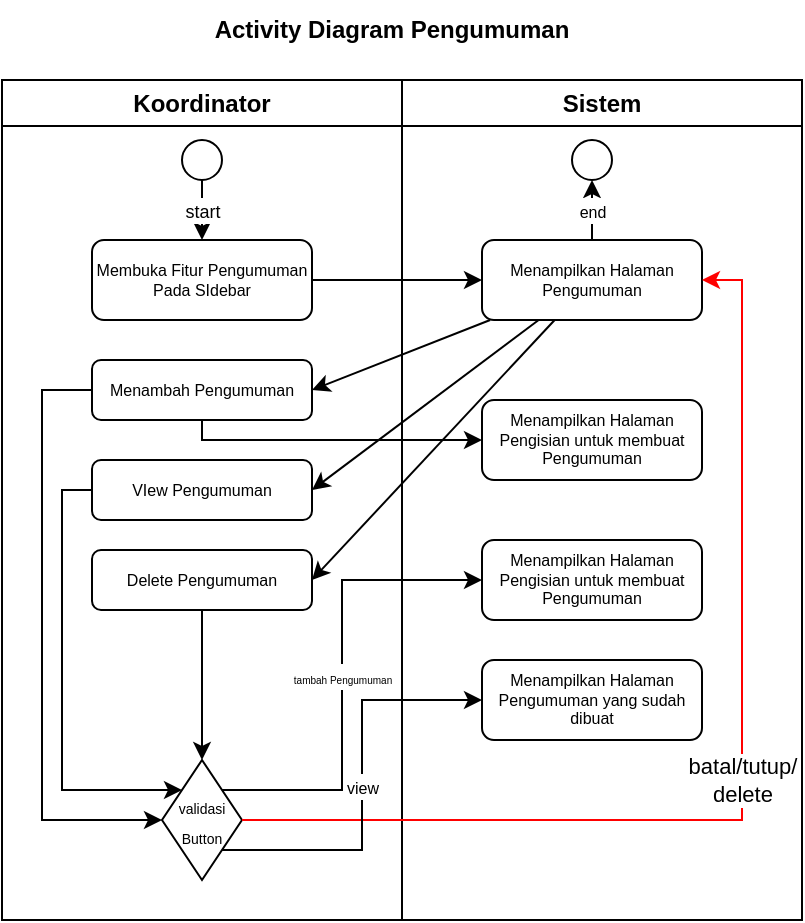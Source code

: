 <mxfile version="25.0.1">
  <diagram name="Page-1" id="AocBkTN12otJsFkqUFkJ">
    <mxGraphModel dx="1050" dy="603" grid="1" gridSize="10" guides="1" tooltips="1" connect="1" arrows="1" fold="1" page="1" pageScale="1" pageWidth="850" pageHeight="1100" math="0" shadow="0">
      <root>
        <mxCell id="0" />
        <mxCell id="1" parent="0" />
        <mxCell id="nsD0eRf-S2M7n1J2RKCJ-12" value="Koordinator" style="swimlane;whiteSpace=wrap;html=1;" parent="1" vertex="1">
          <mxGeometry x="210" y="140" width="200" height="420" as="geometry" />
        </mxCell>
        <mxCell id="nsD0eRf-S2M7n1J2RKCJ-19" value="&lt;font style=&quot;font-size: 9px;&quot;&gt;start&lt;/font&gt;" style="rounded=0;orthogonalLoop=1;jettySize=auto;html=1;" parent="nsD0eRf-S2M7n1J2RKCJ-12" source="nsD0eRf-S2M7n1J2RKCJ-16" target="nsD0eRf-S2M7n1J2RKCJ-18" edge="1">
          <mxGeometry relative="1" as="geometry" />
        </mxCell>
        <mxCell id="nsD0eRf-S2M7n1J2RKCJ-16" value="" style="ellipse;whiteSpace=wrap;html=1;aspect=fixed;" parent="nsD0eRf-S2M7n1J2RKCJ-12" vertex="1">
          <mxGeometry x="90" y="30" width="20" height="20" as="geometry" />
        </mxCell>
        <mxCell id="nsD0eRf-S2M7n1J2RKCJ-18" value="Membuka Fitur Pengumuman Pada SIdebar" style="rounded=1;whiteSpace=wrap;html=1;fontSize=8;" parent="nsD0eRf-S2M7n1J2RKCJ-12" vertex="1">
          <mxGeometry x="45" y="80" width="110" height="40" as="geometry" />
        </mxCell>
        <mxCell id="nsD0eRf-S2M7n1J2RKCJ-40" style="edgeStyle=orthogonalEdgeStyle;rounded=0;orthogonalLoop=1;jettySize=auto;html=1;entryX=0;entryY=0.5;entryDx=0;entryDy=0;" parent="nsD0eRf-S2M7n1J2RKCJ-12" source="nsD0eRf-S2M7n1J2RKCJ-22" target="nsD0eRf-S2M7n1J2RKCJ-30" edge="1">
          <mxGeometry relative="1" as="geometry">
            <Array as="points">
              <mxPoint x="20" y="155" />
              <mxPoint x="20" y="370" />
            </Array>
          </mxGeometry>
        </mxCell>
        <mxCell id="nsD0eRf-S2M7n1J2RKCJ-22" value="Menambah Pengumuman" style="rounded=1;whiteSpace=wrap;html=1;fontSize=8;" parent="nsD0eRf-S2M7n1J2RKCJ-12" vertex="1">
          <mxGeometry x="45" y="140" width="110" height="30" as="geometry" />
        </mxCell>
        <mxCell id="nsD0eRf-S2M7n1J2RKCJ-39" style="edgeStyle=orthogonalEdgeStyle;rounded=0;orthogonalLoop=1;jettySize=auto;html=1;entryX=0;entryY=0;entryDx=0;entryDy=0;elbow=vertical;" parent="nsD0eRf-S2M7n1J2RKCJ-12" source="nsD0eRf-S2M7n1J2RKCJ-28" target="nsD0eRf-S2M7n1J2RKCJ-30" edge="1">
          <mxGeometry relative="1" as="geometry">
            <Array as="points">
              <mxPoint x="30" y="205" />
              <mxPoint x="30" y="355" />
            </Array>
          </mxGeometry>
        </mxCell>
        <mxCell id="nsD0eRf-S2M7n1J2RKCJ-28" value="VIew Pengumuman" style="rounded=1;whiteSpace=wrap;html=1;fontSize=8;" parent="nsD0eRf-S2M7n1J2RKCJ-12" vertex="1">
          <mxGeometry x="45" y="190" width="110" height="30" as="geometry" />
        </mxCell>
        <mxCell id="nsD0eRf-S2M7n1J2RKCJ-38" style="rounded=0;orthogonalLoop=1;jettySize=auto;html=1;" parent="nsD0eRf-S2M7n1J2RKCJ-12" source="nsD0eRf-S2M7n1J2RKCJ-33" target="nsD0eRf-S2M7n1J2RKCJ-30" edge="1">
          <mxGeometry relative="1" as="geometry" />
        </mxCell>
        <mxCell id="nsD0eRf-S2M7n1J2RKCJ-33" value="Delete Pengumuman" style="rounded=1;whiteSpace=wrap;html=1;fontSize=8;" parent="nsD0eRf-S2M7n1J2RKCJ-12" vertex="1">
          <mxGeometry x="45" y="235" width="110" height="30" as="geometry" />
        </mxCell>
        <mxCell id="nsD0eRf-S2M7n1J2RKCJ-30" value="&lt;font style=&quot;font-size: 7px;&quot;&gt;validasi Button&lt;/font&gt;" style="rhombus;whiteSpace=wrap;html=1;" parent="nsD0eRf-S2M7n1J2RKCJ-12" vertex="1">
          <mxGeometry x="80" y="340" width="40" height="60" as="geometry" />
        </mxCell>
        <mxCell id="nsD0eRf-S2M7n1J2RKCJ-14" value="Sistem" style="swimlane;whiteSpace=wrap;html=1;" parent="1" vertex="1">
          <mxGeometry x="410" y="140" width="200" height="420" as="geometry" />
        </mxCell>
        <mxCell id="nsD0eRf-S2M7n1J2RKCJ-47" value="&lt;font style=&quot;font-size: 8px;&quot;&gt;end&lt;/font&gt;" style="edgeStyle=orthogonalEdgeStyle;rounded=0;orthogonalLoop=1;jettySize=auto;html=1;entryX=0.5;entryY=1;entryDx=0;entryDy=0;" parent="nsD0eRf-S2M7n1J2RKCJ-14" source="nsD0eRf-S2M7n1J2RKCJ-20" target="nsD0eRf-S2M7n1J2RKCJ-46" edge="1">
          <mxGeometry relative="1" as="geometry" />
        </mxCell>
        <mxCell id="nsD0eRf-S2M7n1J2RKCJ-20" value="Menampilkan Halaman Pengumuman" style="rounded=1;whiteSpace=wrap;html=1;fontSize=8;" parent="nsD0eRf-S2M7n1J2RKCJ-14" vertex="1">
          <mxGeometry x="40" y="80" width="110" height="40" as="geometry" />
        </mxCell>
        <mxCell id="nsD0eRf-S2M7n1J2RKCJ-26" value="Menampilkan Halaman Pengisian untuk membuat Pengumuman" style="rounded=1;whiteSpace=wrap;html=1;fontSize=8;" parent="nsD0eRf-S2M7n1J2RKCJ-14" vertex="1">
          <mxGeometry x="40" y="160" width="110" height="40" as="geometry" />
        </mxCell>
        <mxCell id="nsD0eRf-S2M7n1J2RKCJ-29" value="Menampilkan Halaman Pengisian untuk membuat Pengumuman" style="rounded=1;whiteSpace=wrap;html=1;fontSize=8;" parent="nsD0eRf-S2M7n1J2RKCJ-14" vertex="1">
          <mxGeometry x="40" y="230" width="110" height="40" as="geometry" />
        </mxCell>
        <mxCell id="nsD0eRf-S2M7n1J2RKCJ-35" value="Menampilkan Halaman Pengumuman yang sudah dibuat" style="rounded=1;whiteSpace=wrap;html=1;fontSize=8;" parent="nsD0eRf-S2M7n1J2RKCJ-14" vertex="1">
          <mxGeometry x="40" y="290" width="110" height="40" as="geometry" />
        </mxCell>
        <mxCell id="nsD0eRf-S2M7n1J2RKCJ-37" value="batal/tutup/&lt;br&gt;delete" style="rounded=0;orthogonalLoop=1;jettySize=auto;html=1;edgeStyle=orthogonalEdgeStyle;entryX=1;entryY=0.5;entryDx=0;entryDy=0;strokeColor=#ff0000;" parent="nsD0eRf-S2M7n1J2RKCJ-14" target="nsD0eRf-S2M7n1J2RKCJ-20" edge="1">
          <mxGeometry relative="1" as="geometry">
            <mxPoint x="-80" y="370" as="sourcePoint" />
            <mxPoint x="160" y="100" as="targetPoint" />
            <Array as="points">
              <mxPoint x="170" y="370" />
              <mxPoint x="170" y="100" />
            </Array>
          </mxGeometry>
        </mxCell>
        <mxCell id="nsD0eRf-S2M7n1J2RKCJ-46" value="" style="ellipse;whiteSpace=wrap;html=1;aspect=fixed;" parent="nsD0eRf-S2M7n1J2RKCJ-14" vertex="1">
          <mxGeometry x="85" y="30" width="20" height="20" as="geometry" />
        </mxCell>
        <mxCell id="nsD0eRf-S2M7n1J2RKCJ-15" value="&lt;b&gt;Activity Diagram Pengumuman&lt;/b&gt;" style="text;html=1;align=center;verticalAlign=middle;whiteSpace=wrap;rounded=0;" parent="1" vertex="1">
          <mxGeometry x="300" y="100" width="210" height="30" as="geometry" />
        </mxCell>
        <mxCell id="nsD0eRf-S2M7n1J2RKCJ-21" style="rounded=0;orthogonalLoop=1;jettySize=auto;html=1;entryX=0;entryY=0.5;entryDx=0;entryDy=0;" parent="1" source="nsD0eRf-S2M7n1J2RKCJ-18" target="nsD0eRf-S2M7n1J2RKCJ-20" edge="1">
          <mxGeometry relative="1" as="geometry" />
        </mxCell>
        <mxCell id="nsD0eRf-S2M7n1J2RKCJ-25" style="rounded=0;orthogonalLoop=1;jettySize=auto;html=1;entryX=1;entryY=0.5;entryDx=0;entryDy=0;" parent="1" source="nsD0eRf-S2M7n1J2RKCJ-20" target="nsD0eRf-S2M7n1J2RKCJ-22" edge="1">
          <mxGeometry relative="1" as="geometry" />
        </mxCell>
        <mxCell id="nsD0eRf-S2M7n1J2RKCJ-27" style="edgeStyle=orthogonalEdgeStyle;rounded=0;orthogonalLoop=1;jettySize=auto;html=1;entryX=0;entryY=0.5;entryDx=0;entryDy=0;" parent="1" source="nsD0eRf-S2M7n1J2RKCJ-22" target="nsD0eRf-S2M7n1J2RKCJ-26" edge="1">
          <mxGeometry relative="1" as="geometry">
            <Array as="points">
              <mxPoint x="310" y="320" />
            </Array>
          </mxGeometry>
        </mxCell>
        <mxCell id="nsD0eRf-S2M7n1J2RKCJ-32" style="rounded=0;orthogonalLoop=1;jettySize=auto;html=1;entryX=1;entryY=0.5;entryDx=0;entryDy=0;" parent="1" source="nsD0eRf-S2M7n1J2RKCJ-20" target="nsD0eRf-S2M7n1J2RKCJ-28" edge="1">
          <mxGeometry relative="1" as="geometry" />
        </mxCell>
        <mxCell id="nsD0eRf-S2M7n1J2RKCJ-34" style="rounded=0;orthogonalLoop=1;jettySize=auto;html=1;entryX=1;entryY=0.5;entryDx=0;entryDy=0;" parent="1" source="nsD0eRf-S2M7n1J2RKCJ-20" target="nsD0eRf-S2M7n1J2RKCJ-33" edge="1">
          <mxGeometry relative="1" as="geometry" />
        </mxCell>
        <mxCell id="nsD0eRf-S2M7n1J2RKCJ-42" value="&lt;font style=&quot;font-size: 5px;&quot;&gt;tambah Pengumuman&lt;/font&gt;" style="edgeStyle=orthogonalEdgeStyle;rounded=0;orthogonalLoop=1;jettySize=auto;html=1;exitX=1;exitY=0;exitDx=0;exitDy=0;entryX=0;entryY=0.5;entryDx=0;entryDy=0;" parent="1" source="nsD0eRf-S2M7n1J2RKCJ-30" target="nsD0eRf-S2M7n1J2RKCJ-29" edge="1">
          <mxGeometry relative="1" as="geometry">
            <Array as="points">
              <mxPoint x="380" y="495" />
              <mxPoint x="380" y="390" />
            </Array>
          </mxGeometry>
        </mxCell>
        <mxCell id="nsD0eRf-S2M7n1J2RKCJ-43" value="&lt;font style=&quot;font-size: 8px;&quot;&gt;view&lt;/font&gt;" style="edgeStyle=orthogonalEdgeStyle;rounded=0;orthogonalLoop=1;jettySize=auto;html=1;exitX=1;exitY=1;exitDx=0;exitDy=0;entryX=0;entryY=0.5;entryDx=0;entryDy=0;" parent="1" source="nsD0eRf-S2M7n1J2RKCJ-30" target="nsD0eRf-S2M7n1J2RKCJ-35" edge="1">
          <mxGeometry relative="1" as="geometry" />
        </mxCell>
      </root>
    </mxGraphModel>
  </diagram>
</mxfile>

